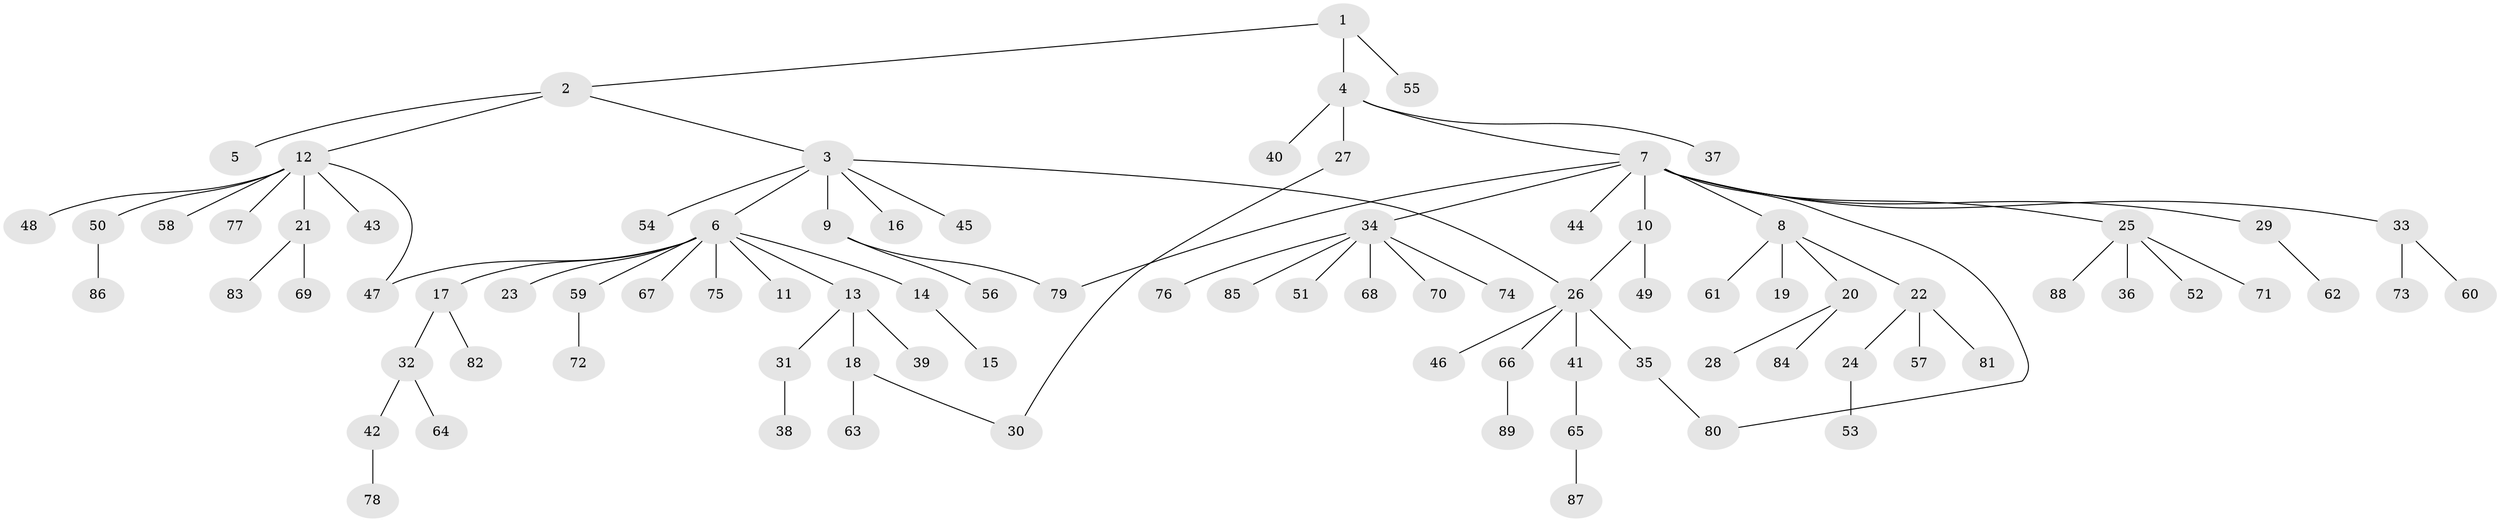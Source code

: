 // coarse degree distribution, {6: 0.03125, 3: 0.09375, 11: 0.015625, 10: 0.03125, 4: 0.046875, 2: 0.109375, 1: 0.65625, 7: 0.015625}
// Generated by graph-tools (version 1.1) at 2025/23/03/03/25 07:23:54]
// undirected, 89 vertices, 93 edges
graph export_dot {
graph [start="1"]
  node [color=gray90,style=filled];
  1;
  2;
  3;
  4;
  5;
  6;
  7;
  8;
  9;
  10;
  11;
  12;
  13;
  14;
  15;
  16;
  17;
  18;
  19;
  20;
  21;
  22;
  23;
  24;
  25;
  26;
  27;
  28;
  29;
  30;
  31;
  32;
  33;
  34;
  35;
  36;
  37;
  38;
  39;
  40;
  41;
  42;
  43;
  44;
  45;
  46;
  47;
  48;
  49;
  50;
  51;
  52;
  53;
  54;
  55;
  56;
  57;
  58;
  59;
  60;
  61;
  62;
  63;
  64;
  65;
  66;
  67;
  68;
  69;
  70;
  71;
  72;
  73;
  74;
  75;
  76;
  77;
  78;
  79;
  80;
  81;
  82;
  83;
  84;
  85;
  86;
  87;
  88;
  89;
  1 -- 2;
  1 -- 4;
  1 -- 55;
  2 -- 3;
  2 -- 5;
  2 -- 12;
  3 -- 6;
  3 -- 9;
  3 -- 16;
  3 -- 26;
  3 -- 45;
  3 -- 54;
  4 -- 7;
  4 -- 27;
  4 -- 37;
  4 -- 40;
  6 -- 11;
  6 -- 13;
  6 -- 14;
  6 -- 17;
  6 -- 23;
  6 -- 47;
  6 -- 59;
  6 -- 67;
  6 -- 75;
  7 -- 8;
  7 -- 10;
  7 -- 25;
  7 -- 29;
  7 -- 33;
  7 -- 34;
  7 -- 44;
  7 -- 79;
  7 -- 80;
  8 -- 19;
  8 -- 20;
  8 -- 22;
  8 -- 61;
  9 -- 56;
  9 -- 79;
  10 -- 26;
  10 -- 49;
  12 -- 21;
  12 -- 43;
  12 -- 47;
  12 -- 48;
  12 -- 50;
  12 -- 58;
  12 -- 77;
  13 -- 18;
  13 -- 31;
  13 -- 39;
  14 -- 15;
  17 -- 32;
  17 -- 82;
  18 -- 30;
  18 -- 63;
  20 -- 28;
  20 -- 84;
  21 -- 69;
  21 -- 83;
  22 -- 24;
  22 -- 57;
  22 -- 81;
  24 -- 53;
  25 -- 36;
  25 -- 52;
  25 -- 71;
  25 -- 88;
  26 -- 35;
  26 -- 41;
  26 -- 46;
  26 -- 66;
  27 -- 30;
  29 -- 62;
  31 -- 38;
  32 -- 42;
  32 -- 64;
  33 -- 60;
  33 -- 73;
  34 -- 51;
  34 -- 68;
  34 -- 70;
  34 -- 74;
  34 -- 76;
  34 -- 85;
  35 -- 80;
  41 -- 65;
  42 -- 78;
  50 -- 86;
  59 -- 72;
  65 -- 87;
  66 -- 89;
}
